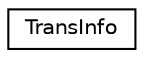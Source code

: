 digraph G
{
  edge [fontname="Helvetica",fontsize="10",labelfontname="Helvetica",labelfontsize="10"];
  node [fontname="Helvetica",fontsize="10",shape=record];
  rankdir=LR;
  Node1 [label="TransInfo",height=0.2,width=0.4,color="black", fillcolor="white", style="filled",URL="$db/d6b/structTransInfo.html"];
}
